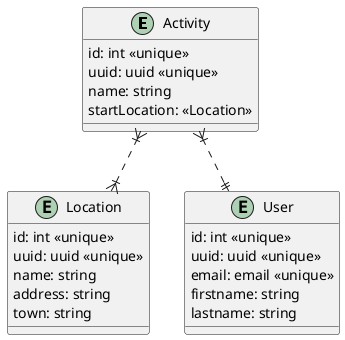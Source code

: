 @startuml

entity Activity {
    id: int <<unique>>
    uuid: uuid <<unique>>
    name: string
    startLocation: <<Location>>
}

entity Location {
    id: int <<unique>>
    uuid: uuid <<unique>>
    name: string
    address: string
    town: string
    'latitude: decimal(8,6)
    'longitude: decimal(9,6)
}

entity User {
    id: int <<unique>>
    uuid: uuid <<unique>>
    email: email <<unique>>
    firstname: string
    lastname: string
}

Activity }|..|{ Location
Activity }|..|| User
@enduml
